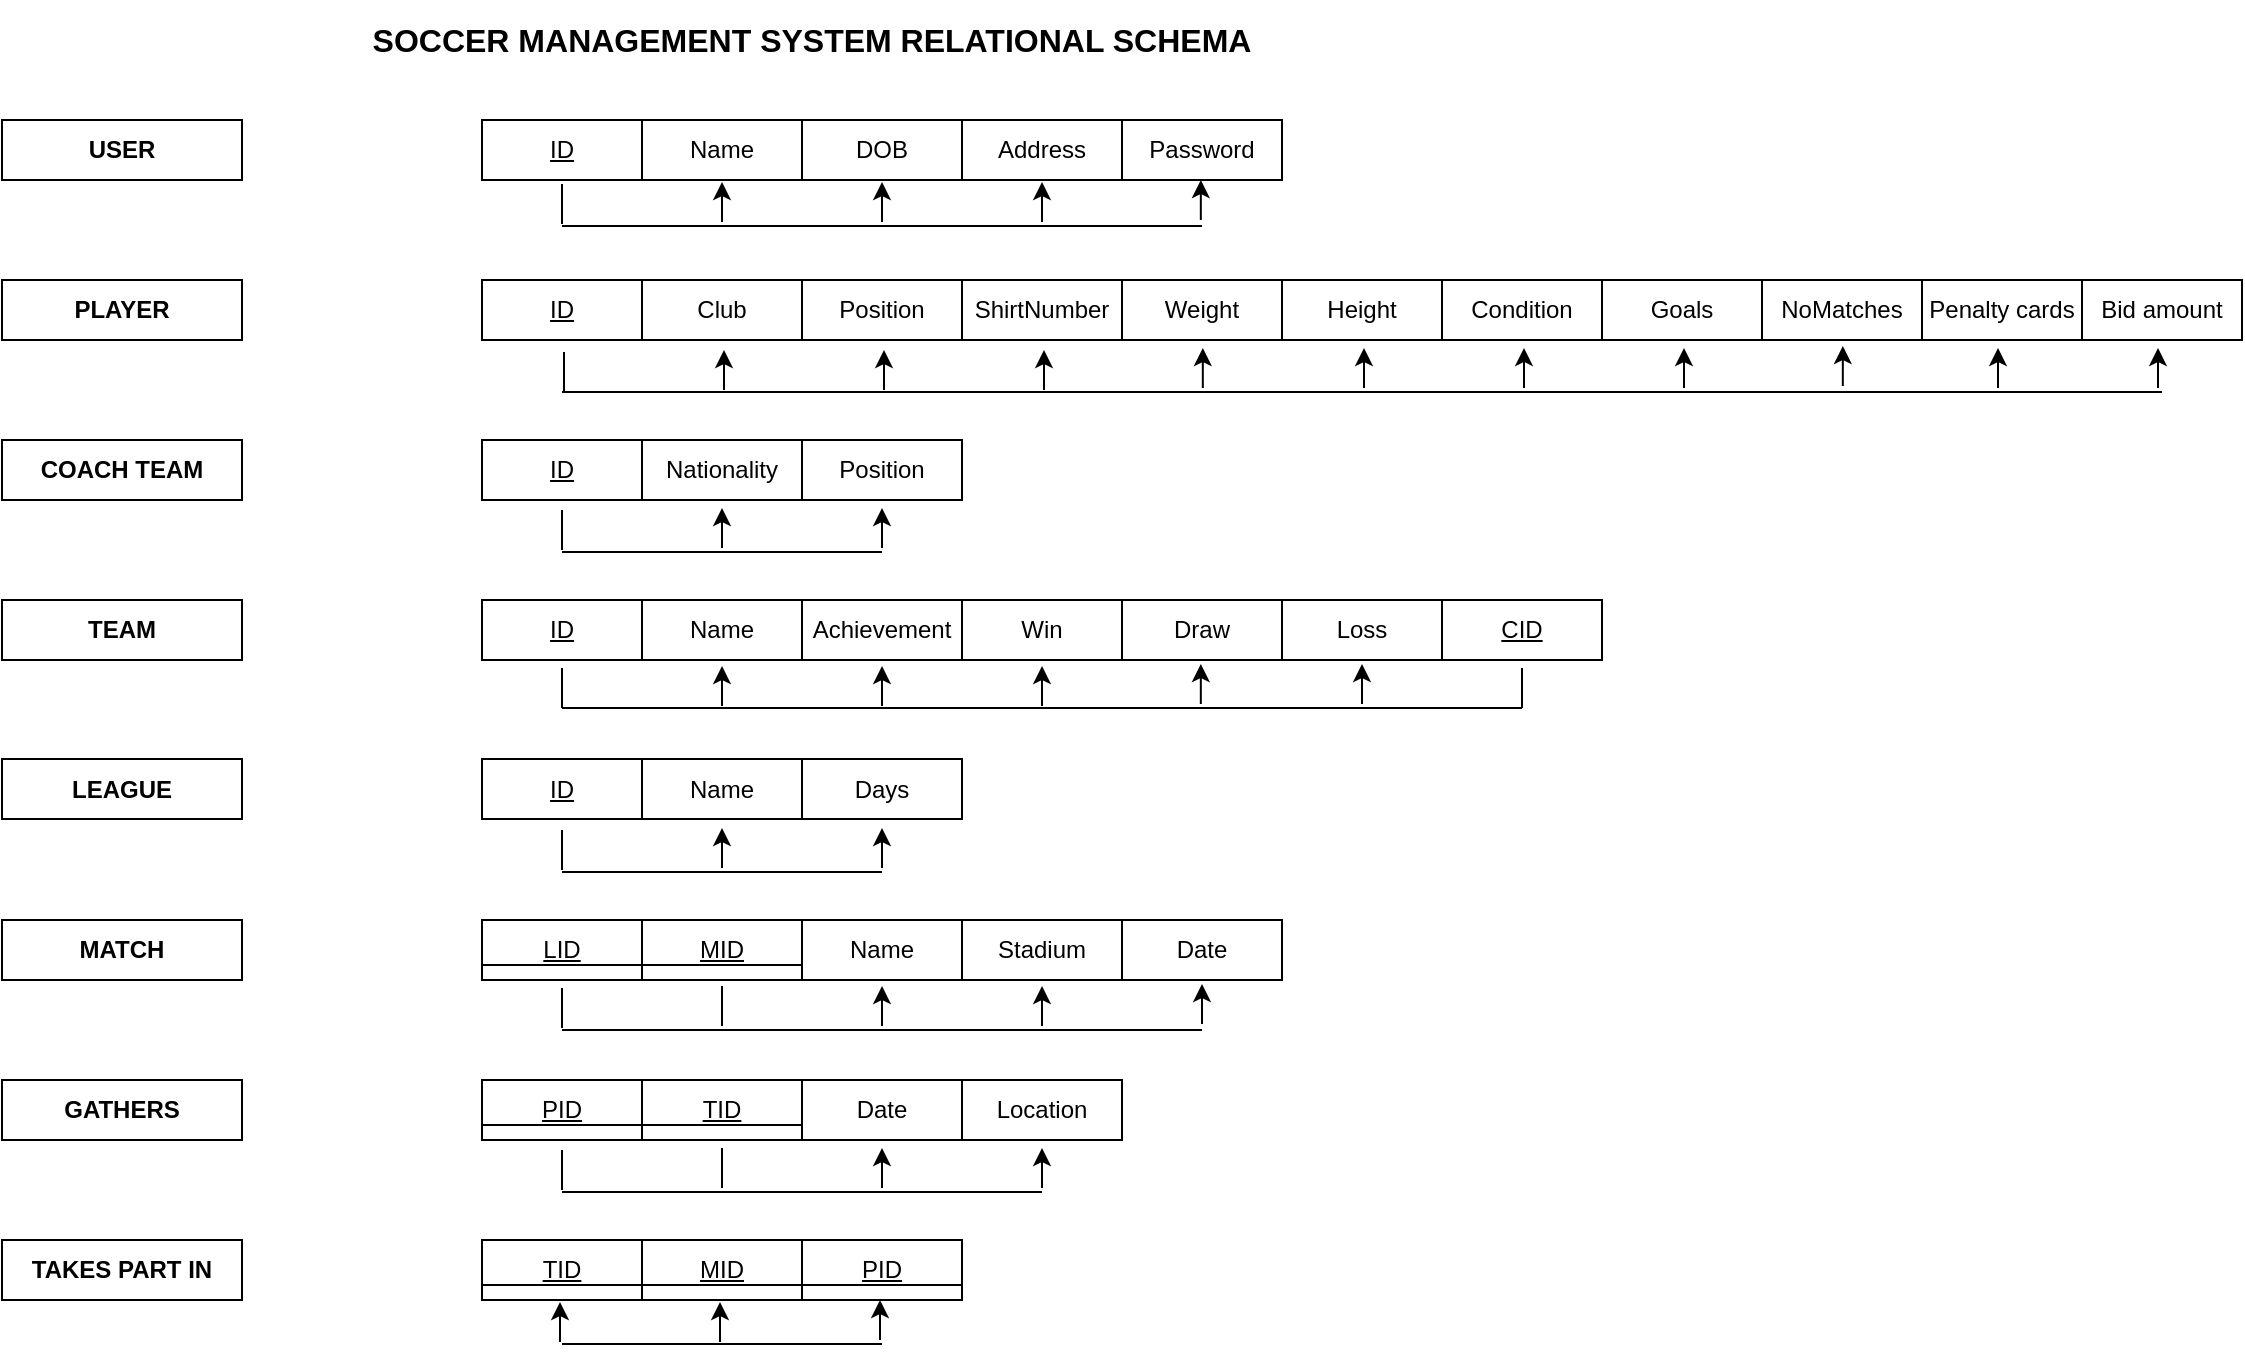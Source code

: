 <mxfile version="14.6.13" type="github">
  <diagram id="wbUrWV88NQnN1DrHN1Fw" name="Page-1">
    <mxGraphModel dx="2201" dy="731" grid="1" gridSize="10" guides="1" tooltips="1" connect="1" arrows="1" fold="1" page="1" pageScale="1" pageWidth="827" pageHeight="1169" math="0" shadow="0">
      <root>
        <mxCell id="0" />
        <mxCell id="1" parent="0" />
        <mxCell id="GYPpSZBRfct1Y0kYMT_Y-1" value="ID" style="rounded=0;whiteSpace=wrap;html=1;fontStyle=4" parent="1" vertex="1">
          <mxGeometry x="160" y="250" width="80" height="30" as="geometry" />
        </mxCell>
        <mxCell id="GYPpSZBRfct1Y0kYMT_Y-2" value="Club" style="rounded=0;whiteSpace=wrap;html=1;" parent="1" vertex="1">
          <mxGeometry x="240" y="250" width="80" height="30" as="geometry" />
        </mxCell>
        <mxCell id="GYPpSZBRfct1Y0kYMT_Y-3" value="&lt;b&gt;PLAYER&lt;/b&gt;" style="rounded=0;whiteSpace=wrap;html=1;" parent="1" vertex="1">
          <mxGeometry x="-80" y="250" width="120" height="30" as="geometry" />
        </mxCell>
        <mxCell id="GYPpSZBRfct1Y0kYMT_Y-7" value="ID" style="rounded=0;whiteSpace=wrap;html=1;fontStyle=4" parent="1" vertex="1">
          <mxGeometry x="160" y="410" width="80" height="30" as="geometry" />
        </mxCell>
        <mxCell id="GYPpSZBRfct1Y0kYMT_Y-8" value="Name" style="rounded=0;whiteSpace=wrap;html=1;fontStyle=0" parent="1" vertex="1">
          <mxGeometry x="240" y="410" width="80" height="30" as="geometry" />
        </mxCell>
        <mxCell id="GYPpSZBRfct1Y0kYMT_Y-9" value="MID" style="rounded=0;whiteSpace=wrap;html=1;fontStyle=4" parent="1" vertex="1">
          <mxGeometry x="240" y="570" width="80" height="30" as="geometry" />
        </mxCell>
        <mxCell id="GYPpSZBRfct1Y0kYMT_Y-17" value="TEAM" style="rounded=0;whiteSpace=wrap;html=1;fontStyle=1" parent="1" vertex="1">
          <mxGeometry x="-80" y="410" width="120" height="30" as="geometry" />
        </mxCell>
        <mxCell id="GYPpSZBRfct1Y0kYMT_Y-18" value="MATCH" style="rounded=0;whiteSpace=wrap;html=1;fontStyle=1" parent="1" vertex="1">
          <mxGeometry x="-80" y="570" width="120" height="30" as="geometry" />
        </mxCell>
        <mxCell id="GYPpSZBRfct1Y0kYMT_Y-31" value="Position" style="rounded=0;whiteSpace=wrap;html=1;" parent="1" vertex="1">
          <mxGeometry x="320" y="250" width="80" height="30" as="geometry" />
        </mxCell>
        <mxCell id="GYPpSZBRfct1Y0kYMT_Y-32" value="&lt;span&gt;ShirtNumber&lt;/span&gt;" style="rounded=0;whiteSpace=wrap;html=1;" parent="1" vertex="1">
          <mxGeometry x="400" y="250" width="80" height="30" as="geometry" />
        </mxCell>
        <mxCell id="GYPpSZBRfct1Y0kYMT_Y-36" value="Password" style="rounded=0;whiteSpace=wrap;html=1;" parent="1" vertex="1">
          <mxGeometry x="480" y="170" width="80" height="30" as="geometry" />
        </mxCell>
        <mxCell id="GYPpSZBRfct1Y0kYMT_Y-46" value="&lt;span class=&quot;fontstyle0&quot;&gt;&lt;b&gt;&lt;font style=&quot;font-size: 16px&quot;&gt;SOCCER MANAGEMENT SYSTEM RELATIONAL SCHEMA&lt;/font&gt;&lt;/b&gt;&lt;/span&gt;" style="text;html=1;strokeColor=none;fillColor=none;align=center;verticalAlign=middle;whiteSpace=wrap;rounded=0;" parent="1" vertex="1">
          <mxGeometry x="60" y="110" width="530" height="40" as="geometry" />
        </mxCell>
        <mxCell id="GYPpSZBRfct1Y0kYMT_Y-47" value="USER" style="rounded=0;whiteSpace=wrap;html=1;fontStyle=1" parent="1" vertex="1">
          <mxGeometry x="-80" y="170" width="120" height="30" as="geometry" />
        </mxCell>
        <mxCell id="GYPpSZBRfct1Y0kYMT_Y-48" value="Name" style="rounded=0;whiteSpace=wrap;html=1;fontStyle=0" parent="1" vertex="1">
          <mxGeometry x="240" y="170" width="80" height="30" as="geometry" />
        </mxCell>
        <mxCell id="GYPpSZBRfct1Y0kYMT_Y-49" value="&lt;span&gt;ID&lt;/span&gt;" style="rounded=0;whiteSpace=wrap;html=1;fontStyle=4" parent="1" vertex="1">
          <mxGeometry x="160" y="170" width="80" height="30" as="geometry" />
        </mxCell>
        <mxCell id="GYPpSZBRfct1Y0kYMT_Y-51" value="DOB" style="rounded=0;whiteSpace=wrap;html=1;" parent="1" vertex="1">
          <mxGeometry x="320" y="170" width="80" height="30" as="geometry" />
        </mxCell>
        <mxCell id="GYPpSZBRfct1Y0kYMT_Y-52" value="Address" style="rounded=0;whiteSpace=wrap;html=1;" parent="1" vertex="1">
          <mxGeometry x="400" y="170" width="80" height="30" as="geometry" />
        </mxCell>
        <mxCell id="GYPpSZBRfct1Y0kYMT_Y-55" value="ID" style="rounded=0;whiteSpace=wrap;html=1;fontStyle=4" parent="1" vertex="1">
          <mxGeometry x="160" y="330" width="80" height="30" as="geometry" />
        </mxCell>
        <mxCell id="GYPpSZBRfct1Y0kYMT_Y-56" value="Nationality" style="rounded=0;whiteSpace=wrap;html=1;" parent="1" vertex="1">
          <mxGeometry x="240" y="330" width="80" height="30" as="geometry" />
        </mxCell>
        <mxCell id="GYPpSZBRfct1Y0kYMT_Y-57" value="&lt;b&gt;COACH TEAM&lt;/b&gt;" style="rounded=0;whiteSpace=wrap;html=1;" parent="1" vertex="1">
          <mxGeometry x="-80" y="330" width="120" height="30" as="geometry" />
        </mxCell>
        <mxCell id="GYPpSZBRfct1Y0kYMT_Y-58" value="Position" style="rounded=0;whiteSpace=wrap;html=1;" parent="1" vertex="1">
          <mxGeometry x="320" y="330" width="80" height="30" as="geometry" />
        </mxCell>
        <mxCell id="GYPpSZBRfct1Y0kYMT_Y-65" value="Win" style="rounded=0;whiteSpace=wrap;html=1;" parent="1" vertex="1">
          <mxGeometry x="400" y="410" width="80" height="30" as="geometry" />
        </mxCell>
        <mxCell id="GYPpSZBRfct1Y0kYMT_Y-66" value="Draw" style="rounded=0;whiteSpace=wrap;html=1;" parent="1" vertex="1">
          <mxGeometry x="480" y="410" width="80" height="30" as="geometry" />
        </mxCell>
        <mxCell id="GYPpSZBRfct1Y0kYMT_Y-67" value="Achievement" style="rounded=0;whiteSpace=wrap;html=1;" parent="1" vertex="1">
          <mxGeometry x="320" y="410" width="80" height="30" as="geometry" />
        </mxCell>
        <mxCell id="GYPpSZBRfct1Y0kYMT_Y-68" value="Loss" style="rounded=0;whiteSpace=wrap;html=1;" parent="1" vertex="1">
          <mxGeometry x="560" y="410" width="80" height="30" as="geometry" />
        </mxCell>
        <mxCell id="GYPpSZBRfct1Y0kYMT_Y-69" value="Name" style="rounded=0;whiteSpace=wrap;html=1;" parent="1" vertex="1">
          <mxGeometry x="240" y="489.5" width="80" height="30" as="geometry" />
        </mxCell>
        <mxCell id="GYPpSZBRfct1Y0kYMT_Y-70" value="Days" style="rounded=0;whiteSpace=wrap;html=1;" parent="1" vertex="1">
          <mxGeometry x="320" y="489.5" width="80" height="30" as="geometry" />
        </mxCell>
        <mxCell id="GYPpSZBRfct1Y0kYMT_Y-72" value="LEAGUE" style="rounded=0;whiteSpace=wrap;html=1;fontStyle=1" parent="1" vertex="1">
          <mxGeometry x="-80" y="489.5" width="120" height="30" as="geometry" />
        </mxCell>
        <mxCell id="GYPpSZBRfct1Y0kYMT_Y-73" value="ID" style="rounded=0;whiteSpace=wrap;html=1;fontStyle=4" parent="1" vertex="1">
          <mxGeometry x="160" y="489.5" width="80" height="30" as="geometry" />
        </mxCell>
        <mxCell id="GYPpSZBRfct1Y0kYMT_Y-75" value="Name" style="rounded=0;whiteSpace=wrap;html=1;" parent="1" vertex="1">
          <mxGeometry x="320" y="570" width="80" height="30" as="geometry" />
        </mxCell>
        <mxCell id="GYPpSZBRfct1Y0kYMT_Y-76" value="Stadium" style="rounded=0;whiteSpace=wrap;html=1;" parent="1" vertex="1">
          <mxGeometry x="400" y="570" width="80" height="30" as="geometry" />
        </mxCell>
        <mxCell id="GYPpSZBRfct1Y0kYMT_Y-77" value="Date" style="rounded=0;whiteSpace=wrap;html=1;" parent="1" vertex="1">
          <mxGeometry x="480" y="570" width="80" height="30" as="geometry" />
        </mxCell>
        <mxCell id="GYPpSZBRfct1Y0kYMT_Y-86" value="Weight" style="rounded=0;whiteSpace=wrap;html=1;" parent="1" vertex="1">
          <mxGeometry x="480" y="250" width="80" height="30" as="geometry" />
        </mxCell>
        <mxCell id="GYPpSZBRfct1Y0kYMT_Y-87" value="Height" style="rounded=0;whiteSpace=wrap;html=1;" parent="1" vertex="1">
          <mxGeometry x="560" y="250" width="80" height="30" as="geometry" />
        </mxCell>
        <mxCell id="GYPpSZBRfct1Y0kYMT_Y-88" value="Goals" style="rounded=0;whiteSpace=wrap;html=1;" parent="1" vertex="1">
          <mxGeometry x="720" y="250" width="80" height="30" as="geometry" />
        </mxCell>
        <mxCell id="GYPpSZBRfct1Y0kYMT_Y-89" value="NoMatches" style="rounded=0;whiteSpace=wrap;html=1;" parent="1" vertex="1">
          <mxGeometry x="800" y="250" width="80" height="30" as="geometry" />
        </mxCell>
        <mxCell id="GYPpSZBRfct1Y0kYMT_Y-90" value="Condition" style="rounded=0;whiteSpace=wrap;html=1;" parent="1" vertex="1">
          <mxGeometry x="640" y="250" width="80" height="30" as="geometry" />
        </mxCell>
        <mxCell id="GYPpSZBRfct1Y0kYMT_Y-91" value="Penalty cards" style="rounded=0;whiteSpace=wrap;html=1;" parent="1" vertex="1">
          <mxGeometry x="880" y="250" width="80" height="30" as="geometry" />
        </mxCell>
        <mxCell id="GYPpSZBRfct1Y0kYMT_Y-92" value="Bid amount" style="rounded=0;whiteSpace=wrap;html=1;" parent="1" vertex="1">
          <mxGeometry x="960" y="250" width="80" height="30" as="geometry" />
        </mxCell>
        <mxCell id="GYPpSZBRfct1Y0kYMT_Y-93" value="PID" style="rounded=0;whiteSpace=wrap;html=1;fontStyle=4" parent="1" vertex="1">
          <mxGeometry x="160" y="650" width="80" height="30" as="geometry" />
        </mxCell>
        <mxCell id="GYPpSZBRfct1Y0kYMT_Y-94" value="GATHERS" style="rounded=0;whiteSpace=wrap;html=1;fontStyle=1" parent="1" vertex="1">
          <mxGeometry x="-80" y="650" width="120" height="30" as="geometry" />
        </mxCell>
        <mxCell id="GYPpSZBRfct1Y0kYMT_Y-95" value="&lt;u&gt;TID&lt;/u&gt;" style="rounded=0;whiteSpace=wrap;html=1;" parent="1" vertex="1">
          <mxGeometry x="240" y="650" width="80" height="30" as="geometry" />
        </mxCell>
        <mxCell id="GYPpSZBRfct1Y0kYMT_Y-96" value="Date" style="rounded=0;whiteSpace=wrap;html=1;" parent="1" vertex="1">
          <mxGeometry x="320" y="650" width="80" height="30" as="geometry" />
        </mxCell>
        <mxCell id="GYPpSZBRfct1Y0kYMT_Y-97" value="Location" style="rounded=0;whiteSpace=wrap;html=1;" parent="1" vertex="1">
          <mxGeometry x="400" y="650" width="80" height="30" as="geometry" />
        </mxCell>
        <mxCell id="GYPpSZBRfct1Y0kYMT_Y-98" value="" style="endArrow=none;html=1;exitX=0;exitY=0.75;exitDx=0;exitDy=0;entryX=1;entryY=0.75;entryDx=0;entryDy=0;" parent="1" source="GYPpSZBRfct1Y0kYMT_Y-93" target="GYPpSZBRfct1Y0kYMT_Y-95" edge="1">
          <mxGeometry width="50" height="50" relative="1" as="geometry">
            <mxPoint x="880" y="510" as="sourcePoint" />
            <mxPoint x="930" y="460" as="targetPoint" />
          </mxGeometry>
        </mxCell>
        <mxCell id="GYPpSZBRfct1Y0kYMT_Y-99" value="CID" style="rounded=0;whiteSpace=wrap;html=1;fontStyle=4" parent="1" vertex="1">
          <mxGeometry x="640" y="410" width="80" height="30" as="geometry" />
        </mxCell>
        <mxCell id="GYPpSZBRfct1Y0kYMT_Y-100" value="LID" style="rounded=0;whiteSpace=wrap;html=1;fontStyle=4" parent="1" vertex="1">
          <mxGeometry x="160" y="570" width="80" height="30" as="geometry" />
        </mxCell>
        <mxCell id="GYPpSZBRfct1Y0kYMT_Y-101" value="" style="endArrow=none;html=1;exitX=0;exitY=0.75;exitDx=0;exitDy=0;entryX=0;entryY=0.75;entryDx=0;entryDy=0;" parent="1" source="GYPpSZBRfct1Y0kYMT_Y-100" target="GYPpSZBRfct1Y0kYMT_Y-75" edge="1">
          <mxGeometry width="50" height="50" relative="1" as="geometry">
            <mxPoint x="170.0" y="682.5" as="sourcePoint" />
            <mxPoint x="330" y="682.5" as="targetPoint" />
          </mxGeometry>
        </mxCell>
        <mxCell id="GYPpSZBRfct1Y0kYMT_Y-103" value="TID" style="rounded=0;whiteSpace=wrap;html=1;fontStyle=4" parent="1" vertex="1">
          <mxGeometry x="160" y="730" width="80" height="30" as="geometry" />
        </mxCell>
        <mxCell id="GYPpSZBRfct1Y0kYMT_Y-104" value="TAKES PART IN" style="rounded=0;whiteSpace=wrap;html=1;fontStyle=1" parent="1" vertex="1">
          <mxGeometry x="-80" y="730" width="120" height="30" as="geometry" />
        </mxCell>
        <mxCell id="GYPpSZBRfct1Y0kYMT_Y-105" value="&lt;u&gt;MID&lt;/u&gt;" style="rounded=0;whiteSpace=wrap;html=1;" parent="1" vertex="1">
          <mxGeometry x="240" y="730" width="80" height="30" as="geometry" />
        </mxCell>
        <mxCell id="GYPpSZBRfct1Y0kYMT_Y-109" value="PID" style="rounded=0;whiteSpace=wrap;html=1;fontStyle=4" parent="1" vertex="1">
          <mxGeometry x="320" y="730" width="80" height="30" as="geometry" />
        </mxCell>
        <mxCell id="GYPpSZBRfct1Y0kYMT_Y-110" value="" style="endArrow=none;html=1;exitX=0;exitY=0.75;exitDx=0;exitDy=0;entryX=1;entryY=0.75;entryDx=0;entryDy=0;" parent="1" edge="1">
          <mxGeometry width="50" height="50" relative="1" as="geometry">
            <mxPoint x="160.0" y="752.5" as="sourcePoint" />
            <mxPoint x="400" y="752.5" as="targetPoint" />
          </mxGeometry>
        </mxCell>
        <mxCell id="3JW1lvqE3K4fnnA5thRs-1" value="" style="endArrow=none;html=1;" parent="1" edge="1">
          <mxGeometry width="50" height="50" relative="1" as="geometry">
            <mxPoint x="200" y="223" as="sourcePoint" />
            <mxPoint x="520" y="223" as="targetPoint" />
          </mxGeometry>
        </mxCell>
        <mxCell id="3JW1lvqE3K4fnnA5thRs-3" value="" style="endArrow=none;html=1;" parent="1" edge="1">
          <mxGeometry width="50" height="50" relative="1" as="geometry">
            <mxPoint x="200" y="306" as="sourcePoint" />
            <mxPoint x="1000" y="306" as="targetPoint" />
          </mxGeometry>
        </mxCell>
        <mxCell id="3JW1lvqE3K4fnnA5thRs-4" value="" style="endArrow=none;html=1;" parent="1" edge="1">
          <mxGeometry width="50" height="50" relative="1" as="geometry">
            <mxPoint x="200" y="386" as="sourcePoint" />
            <mxPoint x="360" y="386" as="targetPoint" />
          </mxGeometry>
        </mxCell>
        <mxCell id="3JW1lvqE3K4fnnA5thRs-5" value="" style="endArrow=none;html=1;" parent="1" edge="1">
          <mxGeometry width="50" height="50" relative="1" as="geometry">
            <mxPoint x="200" y="464" as="sourcePoint" />
            <mxPoint x="680" y="464" as="targetPoint" />
          </mxGeometry>
        </mxCell>
        <mxCell id="3JW1lvqE3K4fnnA5thRs-6" value="" style="endArrow=none;html=1;" parent="1" edge="1">
          <mxGeometry width="50" height="50" relative="1" as="geometry">
            <mxPoint x="200" y="546" as="sourcePoint" />
            <mxPoint x="360" y="546" as="targetPoint" />
          </mxGeometry>
        </mxCell>
        <mxCell id="3JW1lvqE3K4fnnA5thRs-7" value="" style="endArrow=none;html=1;" parent="1" edge="1">
          <mxGeometry width="50" height="50" relative="1" as="geometry">
            <mxPoint x="200" y="625" as="sourcePoint" />
            <mxPoint x="520" y="625" as="targetPoint" />
          </mxGeometry>
        </mxCell>
        <mxCell id="3JW1lvqE3K4fnnA5thRs-8" value="" style="endArrow=none;html=1;" parent="1" edge="1">
          <mxGeometry width="50" height="50" relative="1" as="geometry">
            <mxPoint x="200" y="706" as="sourcePoint" />
            <mxPoint x="440" y="706" as="targetPoint" />
          </mxGeometry>
        </mxCell>
        <mxCell id="3JW1lvqE3K4fnnA5thRs-9" value="" style="endArrow=none;html=1;" parent="1" edge="1">
          <mxGeometry width="50" height="50" relative="1" as="geometry">
            <mxPoint x="200" y="782" as="sourcePoint" />
            <mxPoint x="360" y="782" as="targetPoint" />
          </mxGeometry>
        </mxCell>
        <mxCell id="3JW1lvqE3K4fnnA5thRs-10" value="" style="endArrow=none;html=1;entryX=0.5;entryY=1;entryDx=0;entryDy=0;" parent="1" edge="1">
          <mxGeometry width="50" height="50" relative="1" as="geometry">
            <mxPoint x="200" y="222" as="sourcePoint" />
            <mxPoint x="200.0" y="202" as="targetPoint" />
          </mxGeometry>
        </mxCell>
        <mxCell id="3JW1lvqE3K4fnnA5thRs-11" value="" style="endArrow=classic;html=1;entryX=0.5;entryY=1;entryDx=0;entryDy=0;" parent="1" edge="1">
          <mxGeometry width="50" height="50" relative="1" as="geometry">
            <mxPoint x="280" y="221" as="sourcePoint" />
            <mxPoint x="280.0" y="201" as="targetPoint" />
          </mxGeometry>
        </mxCell>
        <mxCell id="3JW1lvqE3K4fnnA5thRs-12" value="" style="endArrow=classic;html=1;entryX=0.5;entryY=1;entryDx=0;entryDy=0;" parent="1" edge="1">
          <mxGeometry width="50" height="50" relative="1" as="geometry">
            <mxPoint x="360" y="221" as="sourcePoint" />
            <mxPoint x="360.0" y="201" as="targetPoint" />
          </mxGeometry>
        </mxCell>
        <mxCell id="3JW1lvqE3K4fnnA5thRs-13" value="" style="endArrow=classic;html=1;entryX=0.5;entryY=1;entryDx=0;entryDy=0;" parent="1" edge="1">
          <mxGeometry width="50" height="50" relative="1" as="geometry">
            <mxPoint x="440" y="221" as="sourcePoint" />
            <mxPoint x="440.0" y="201" as="targetPoint" />
          </mxGeometry>
        </mxCell>
        <mxCell id="3JW1lvqE3K4fnnA5thRs-16" value="" style="endArrow=classic;html=1;entryX=0.5;entryY=1;entryDx=0;entryDy=0;" parent="1" edge="1">
          <mxGeometry width="50" height="50" relative="1" as="geometry">
            <mxPoint x="519.41" y="220" as="sourcePoint" />
            <mxPoint x="519.41" y="200" as="targetPoint" />
          </mxGeometry>
        </mxCell>
        <mxCell id="3JW1lvqE3K4fnnA5thRs-22" value="" style="endArrow=none;html=1;entryX=0.5;entryY=1;entryDx=0;entryDy=0;" parent="1" edge="1">
          <mxGeometry width="50" height="50" relative="1" as="geometry">
            <mxPoint x="201" y="306" as="sourcePoint" />
            <mxPoint x="201" y="286" as="targetPoint" />
          </mxGeometry>
        </mxCell>
        <mxCell id="3JW1lvqE3K4fnnA5thRs-23" value="" style="endArrow=classic;html=1;entryX=0.5;entryY=1;entryDx=0;entryDy=0;" parent="1" edge="1">
          <mxGeometry width="50" height="50" relative="1" as="geometry">
            <mxPoint x="281" y="305" as="sourcePoint" />
            <mxPoint x="281" y="285" as="targetPoint" />
          </mxGeometry>
        </mxCell>
        <mxCell id="3JW1lvqE3K4fnnA5thRs-24" value="" style="endArrow=classic;html=1;entryX=0.5;entryY=1;entryDx=0;entryDy=0;" parent="1" edge="1">
          <mxGeometry width="50" height="50" relative="1" as="geometry">
            <mxPoint x="361" y="305" as="sourcePoint" />
            <mxPoint x="361" y="285" as="targetPoint" />
          </mxGeometry>
        </mxCell>
        <mxCell id="3JW1lvqE3K4fnnA5thRs-25" value="" style="endArrow=classic;html=1;entryX=0.5;entryY=1;entryDx=0;entryDy=0;" parent="1" edge="1">
          <mxGeometry width="50" height="50" relative="1" as="geometry">
            <mxPoint x="441" y="305" as="sourcePoint" />
            <mxPoint x="441" y="285" as="targetPoint" />
          </mxGeometry>
        </mxCell>
        <mxCell id="3JW1lvqE3K4fnnA5thRs-26" value="" style="endArrow=classic;html=1;entryX=0.5;entryY=1;entryDx=0;entryDy=0;" parent="1" edge="1">
          <mxGeometry width="50" height="50" relative="1" as="geometry">
            <mxPoint x="520.41" y="304" as="sourcePoint" />
            <mxPoint x="520.41" y="284" as="targetPoint" />
          </mxGeometry>
        </mxCell>
        <mxCell id="3JW1lvqE3K4fnnA5thRs-27" value="" style="endArrow=classic;html=1;entryX=0.5;entryY=1;entryDx=0;entryDy=0;" parent="1" edge="1">
          <mxGeometry width="50" height="50" relative="1" as="geometry">
            <mxPoint x="601" y="304" as="sourcePoint" />
            <mxPoint x="601" y="284" as="targetPoint" />
          </mxGeometry>
        </mxCell>
        <mxCell id="3JW1lvqE3K4fnnA5thRs-28" value="" style="endArrow=classic;html=1;entryX=0.5;entryY=1;entryDx=0;entryDy=0;" parent="1" edge="1">
          <mxGeometry width="50" height="50" relative="1" as="geometry">
            <mxPoint x="681" y="304" as="sourcePoint" />
            <mxPoint x="681" y="284" as="targetPoint" />
          </mxGeometry>
        </mxCell>
        <mxCell id="3JW1lvqE3K4fnnA5thRs-29" value="" style="endArrow=classic;html=1;entryX=0.5;entryY=1;entryDx=0;entryDy=0;" parent="1" edge="1">
          <mxGeometry width="50" height="50" relative="1" as="geometry">
            <mxPoint x="761" y="304" as="sourcePoint" />
            <mxPoint x="761" y="284" as="targetPoint" />
          </mxGeometry>
        </mxCell>
        <mxCell id="3JW1lvqE3K4fnnA5thRs-30" value="" style="endArrow=classic;html=1;entryX=0.5;entryY=1;entryDx=0;entryDy=0;" parent="1" edge="1">
          <mxGeometry width="50" height="50" relative="1" as="geometry">
            <mxPoint x="840.41" y="303" as="sourcePoint" />
            <mxPoint x="840.41" y="283" as="targetPoint" />
          </mxGeometry>
        </mxCell>
        <mxCell id="3JW1lvqE3K4fnnA5thRs-31" value="" style="endArrow=classic;html=1;entryX=0.5;entryY=1;entryDx=0;entryDy=0;" parent="1" edge="1">
          <mxGeometry width="50" height="50" relative="1" as="geometry">
            <mxPoint x="918" y="304" as="sourcePoint" />
            <mxPoint x="918" y="284" as="targetPoint" />
          </mxGeometry>
        </mxCell>
        <mxCell id="3JW1lvqE3K4fnnA5thRs-32" value="" style="endArrow=classic;html=1;entryX=0.5;entryY=1;entryDx=0;entryDy=0;" parent="1" edge="1">
          <mxGeometry width="50" height="50" relative="1" as="geometry">
            <mxPoint x="998" y="304" as="sourcePoint" />
            <mxPoint x="998" y="284" as="targetPoint" />
          </mxGeometry>
        </mxCell>
        <mxCell id="3JW1lvqE3K4fnnA5thRs-33" value="" style="endArrow=none;html=1;entryX=0.5;entryY=1;entryDx=0;entryDy=0;" parent="1" edge="1">
          <mxGeometry width="50" height="50" relative="1" as="geometry">
            <mxPoint x="200" y="385" as="sourcePoint" />
            <mxPoint x="200" y="365" as="targetPoint" />
          </mxGeometry>
        </mxCell>
        <mxCell id="3JW1lvqE3K4fnnA5thRs-34" value="" style="endArrow=classic;html=1;entryX=0.5;entryY=1;entryDx=0;entryDy=0;" parent="1" edge="1">
          <mxGeometry width="50" height="50" relative="1" as="geometry">
            <mxPoint x="280" y="384" as="sourcePoint" />
            <mxPoint x="280" y="364" as="targetPoint" />
          </mxGeometry>
        </mxCell>
        <mxCell id="3JW1lvqE3K4fnnA5thRs-35" value="" style="endArrow=classic;html=1;entryX=0.5;entryY=1;entryDx=0;entryDy=0;" parent="1" edge="1">
          <mxGeometry width="50" height="50" relative="1" as="geometry">
            <mxPoint x="360" y="384" as="sourcePoint" />
            <mxPoint x="360" y="364" as="targetPoint" />
          </mxGeometry>
        </mxCell>
        <mxCell id="3JW1lvqE3K4fnnA5thRs-36" value="" style="endArrow=none;html=1;entryX=0.5;entryY=1;entryDx=0;entryDy=0;" parent="1" edge="1">
          <mxGeometry width="50" height="50" relative="1" as="geometry">
            <mxPoint x="200" y="464" as="sourcePoint" />
            <mxPoint x="200" y="444" as="targetPoint" />
          </mxGeometry>
        </mxCell>
        <mxCell id="3JW1lvqE3K4fnnA5thRs-37" value="" style="endArrow=classic;html=1;entryX=0.5;entryY=1;entryDx=0;entryDy=0;" parent="1" edge="1">
          <mxGeometry width="50" height="50" relative="1" as="geometry">
            <mxPoint x="280" y="463" as="sourcePoint" />
            <mxPoint x="280" y="443" as="targetPoint" />
          </mxGeometry>
        </mxCell>
        <mxCell id="3JW1lvqE3K4fnnA5thRs-38" value="" style="endArrow=classic;html=1;entryX=0.5;entryY=1;entryDx=0;entryDy=0;" parent="1" edge="1">
          <mxGeometry width="50" height="50" relative="1" as="geometry">
            <mxPoint x="360" y="463" as="sourcePoint" />
            <mxPoint x="360" y="443" as="targetPoint" />
          </mxGeometry>
        </mxCell>
        <mxCell id="3JW1lvqE3K4fnnA5thRs-39" value="" style="endArrow=classic;html=1;entryX=0.5;entryY=1;entryDx=0;entryDy=0;" parent="1" edge="1">
          <mxGeometry width="50" height="50" relative="1" as="geometry">
            <mxPoint x="440" y="463" as="sourcePoint" />
            <mxPoint x="440" y="443" as="targetPoint" />
          </mxGeometry>
        </mxCell>
        <mxCell id="3JW1lvqE3K4fnnA5thRs-40" value="" style="endArrow=classic;html=1;entryX=0.5;entryY=1;entryDx=0;entryDy=0;" parent="1" edge="1">
          <mxGeometry width="50" height="50" relative="1" as="geometry">
            <mxPoint x="519.41" y="462" as="sourcePoint" />
            <mxPoint x="519.41" y="442" as="targetPoint" />
          </mxGeometry>
        </mxCell>
        <mxCell id="3JW1lvqE3K4fnnA5thRs-41" value="" style="endArrow=classic;html=1;entryX=0.5;entryY=1;entryDx=0;entryDy=0;" parent="1" edge="1">
          <mxGeometry width="50" height="50" relative="1" as="geometry">
            <mxPoint x="600" y="462" as="sourcePoint" />
            <mxPoint x="600" y="442" as="targetPoint" />
          </mxGeometry>
        </mxCell>
        <mxCell id="3JW1lvqE3K4fnnA5thRs-43" value="" style="endArrow=none;html=1;entryX=0.5;entryY=1;entryDx=0;entryDy=0;" parent="1" edge="1">
          <mxGeometry width="50" height="50" relative="1" as="geometry">
            <mxPoint x="680" y="464" as="sourcePoint" />
            <mxPoint x="680" y="444" as="targetPoint" />
          </mxGeometry>
        </mxCell>
        <mxCell id="3JW1lvqE3K4fnnA5thRs-44" value="" style="endArrow=none;html=1;entryX=0.5;entryY=1;entryDx=0;entryDy=0;" parent="1" edge="1">
          <mxGeometry width="50" height="50" relative="1" as="geometry">
            <mxPoint x="200" y="545" as="sourcePoint" />
            <mxPoint x="200" y="525" as="targetPoint" />
          </mxGeometry>
        </mxCell>
        <mxCell id="3JW1lvqE3K4fnnA5thRs-45" value="" style="endArrow=classic;html=1;entryX=0.5;entryY=1;entryDx=0;entryDy=0;" parent="1" edge="1">
          <mxGeometry width="50" height="50" relative="1" as="geometry">
            <mxPoint x="280" y="544" as="sourcePoint" />
            <mxPoint x="280" y="524" as="targetPoint" />
          </mxGeometry>
        </mxCell>
        <mxCell id="3JW1lvqE3K4fnnA5thRs-46" value="" style="endArrow=classic;html=1;entryX=0.5;entryY=1;entryDx=0;entryDy=0;" parent="1" edge="1">
          <mxGeometry width="50" height="50" relative="1" as="geometry">
            <mxPoint x="360" y="544" as="sourcePoint" />
            <mxPoint x="360" y="524" as="targetPoint" />
          </mxGeometry>
        </mxCell>
        <mxCell id="3JW1lvqE3K4fnnA5thRs-47" value="" style="endArrow=none;html=1;entryX=0.5;entryY=1;entryDx=0;entryDy=0;" parent="1" edge="1">
          <mxGeometry width="50" height="50" relative="1" as="geometry">
            <mxPoint x="200" y="624" as="sourcePoint" />
            <mxPoint x="200" y="604" as="targetPoint" />
          </mxGeometry>
        </mxCell>
        <mxCell id="3JW1lvqE3K4fnnA5thRs-49" value="" style="endArrow=classic;html=1;entryX=0.5;entryY=1;entryDx=0;entryDy=0;" parent="1" edge="1">
          <mxGeometry width="50" height="50" relative="1" as="geometry">
            <mxPoint x="360" y="623" as="sourcePoint" />
            <mxPoint x="360" y="603" as="targetPoint" />
          </mxGeometry>
        </mxCell>
        <mxCell id="3JW1lvqE3K4fnnA5thRs-50" value="" style="endArrow=classic;html=1;entryX=0.5;entryY=1;entryDx=0;entryDy=0;" parent="1" edge="1">
          <mxGeometry width="50" height="50" relative="1" as="geometry">
            <mxPoint x="440" y="623" as="sourcePoint" />
            <mxPoint x="440" y="603" as="targetPoint" />
          </mxGeometry>
        </mxCell>
        <mxCell id="3JW1lvqE3K4fnnA5thRs-51" value="" style="endArrow=classic;html=1;entryX=0.5;entryY=1;entryDx=0;entryDy=0;" parent="1" edge="1">
          <mxGeometry width="50" height="50" relative="1" as="geometry">
            <mxPoint x="520" y="622" as="sourcePoint" />
            <mxPoint x="520" y="602" as="targetPoint" />
          </mxGeometry>
        </mxCell>
        <mxCell id="3JW1lvqE3K4fnnA5thRs-52" value="" style="endArrow=none;html=1;entryX=0.5;entryY=1;entryDx=0;entryDy=0;" parent="1" edge="1">
          <mxGeometry width="50" height="50" relative="1" as="geometry">
            <mxPoint x="280" y="623" as="sourcePoint" />
            <mxPoint x="280" y="603" as="targetPoint" />
          </mxGeometry>
        </mxCell>
        <mxCell id="3JW1lvqE3K4fnnA5thRs-53" value="" style="endArrow=none;html=1;entryX=0.5;entryY=1;entryDx=0;entryDy=0;" parent="1" edge="1">
          <mxGeometry width="50" height="50" relative="1" as="geometry">
            <mxPoint x="200" y="705" as="sourcePoint" />
            <mxPoint x="200" y="685" as="targetPoint" />
          </mxGeometry>
        </mxCell>
        <mxCell id="3JW1lvqE3K4fnnA5thRs-54" value="" style="endArrow=classic;html=1;entryX=0.5;entryY=1;entryDx=0;entryDy=0;" parent="1" edge="1">
          <mxGeometry width="50" height="50" relative="1" as="geometry">
            <mxPoint x="360" y="704" as="sourcePoint" />
            <mxPoint x="360" y="684" as="targetPoint" />
          </mxGeometry>
        </mxCell>
        <mxCell id="3JW1lvqE3K4fnnA5thRs-55" value="" style="endArrow=classic;html=1;entryX=0.5;entryY=1;entryDx=0;entryDy=0;" parent="1" edge="1">
          <mxGeometry width="50" height="50" relative="1" as="geometry">
            <mxPoint x="440" y="704" as="sourcePoint" />
            <mxPoint x="440" y="684" as="targetPoint" />
          </mxGeometry>
        </mxCell>
        <mxCell id="3JW1lvqE3K4fnnA5thRs-56" value="" style="endArrow=none;html=1;entryX=0.5;entryY=1;entryDx=0;entryDy=0;" parent="1" edge="1">
          <mxGeometry width="50" height="50" relative="1" as="geometry">
            <mxPoint x="280" y="704" as="sourcePoint" />
            <mxPoint x="280" y="684" as="targetPoint" />
          </mxGeometry>
        </mxCell>
        <mxCell id="3JW1lvqE3K4fnnA5thRs-57" value="" style="endArrow=classic;html=1;entryX=0.5;entryY=1;entryDx=0;entryDy=0;" parent="1" edge="1">
          <mxGeometry width="50" height="50" relative="1" as="geometry">
            <mxPoint x="199" y="781" as="sourcePoint" />
            <mxPoint x="199" y="761" as="targetPoint" />
          </mxGeometry>
        </mxCell>
        <mxCell id="3JW1lvqE3K4fnnA5thRs-58" value="" style="endArrow=classic;html=1;entryX=0.5;entryY=1;entryDx=0;entryDy=0;" parent="1" edge="1">
          <mxGeometry width="50" height="50" relative="1" as="geometry">
            <mxPoint x="279" y="781" as="sourcePoint" />
            <mxPoint x="279" y="761" as="targetPoint" />
          </mxGeometry>
        </mxCell>
        <mxCell id="3JW1lvqE3K4fnnA5thRs-59" value="" style="endArrow=classic;html=1;entryX=0.5;entryY=1;entryDx=0;entryDy=0;" parent="1" edge="1">
          <mxGeometry width="50" height="50" relative="1" as="geometry">
            <mxPoint x="359" y="780" as="sourcePoint" />
            <mxPoint x="359" y="760" as="targetPoint" />
          </mxGeometry>
        </mxCell>
      </root>
    </mxGraphModel>
  </diagram>
</mxfile>
